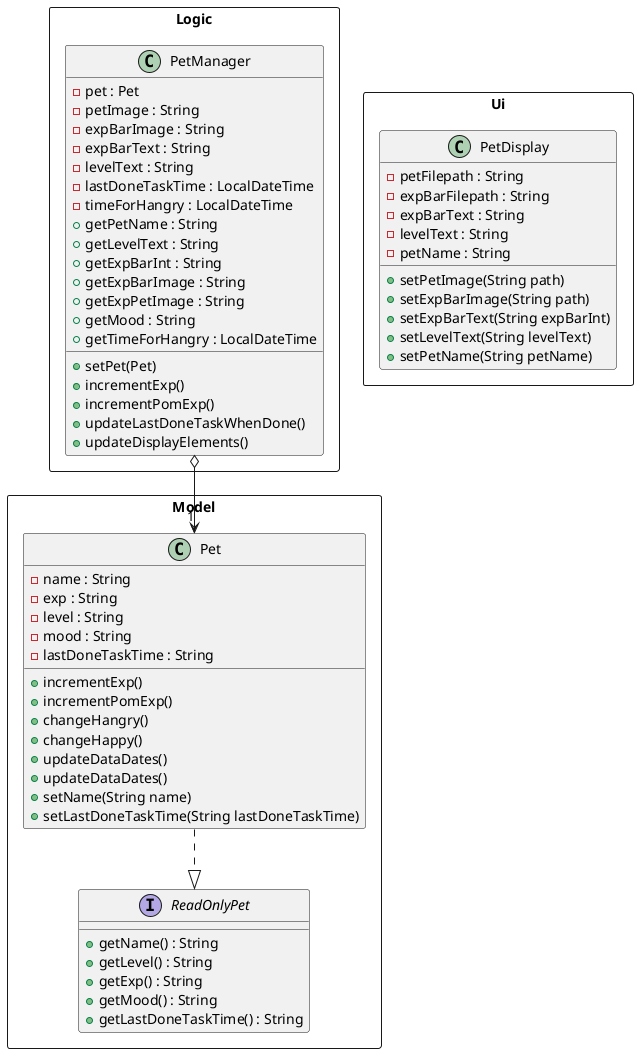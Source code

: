 @startuml

package Model <<Rectangle>> {
Class Pet {
- name : String
- exp : String
- level : String
- mood : String
- lastDoneTaskTime : String
+ incrementExp()
+ incrementPomExp()
+ changeHangry()
+ changeHappy()
+ updateDataDates()
+ updateDataDates()
+ setName(String name)
+ setLastDoneTaskTime(String lastDoneTaskTime)
}

Interface ReadOnlyPet {
+ getName() : String
+ getLevel() : String
+ getExp() : String
+ getMood() : String
+ getLastDoneTaskTime() : String
}
}

package Logic <<Rectangle>> {
class PetManager {
- pet : Pet
- petImage : String
- expBarImage : String
- expBarText : String
- levelText : String
- lastDoneTaskTime : LocalDateTime
- timeForHangry : LocalDateTime
+ setPet(Pet)
+ incrementExp()
+ incrementPomExp()
+ updateLastDoneTaskWhenDone()
+ updateDisplayElements()
+ getPetName : String
+ getLevelText : String
+ getExpBarInt : String
+ getExpBarImage : String
+ getExpPetImage : String
+ getMood : String
+ getTimeForHangry : LocalDateTime
}
}

package Ui <<Rectangle>> {
class PetDisplay {
- petFilepath : String
- expBarFilepath : String
- expBarText : String
- levelText : String
- petName : String
+ setPetImage(String path)
+ setExpBarImage(String path)
+ setExpBarText(String expBarInt)
+ setLevelText(String levelText)
+ setPetName(String petName)
}
}

Pet ..|> ReadOnlyPet
PetManager o--> "1" Pet
@enduml